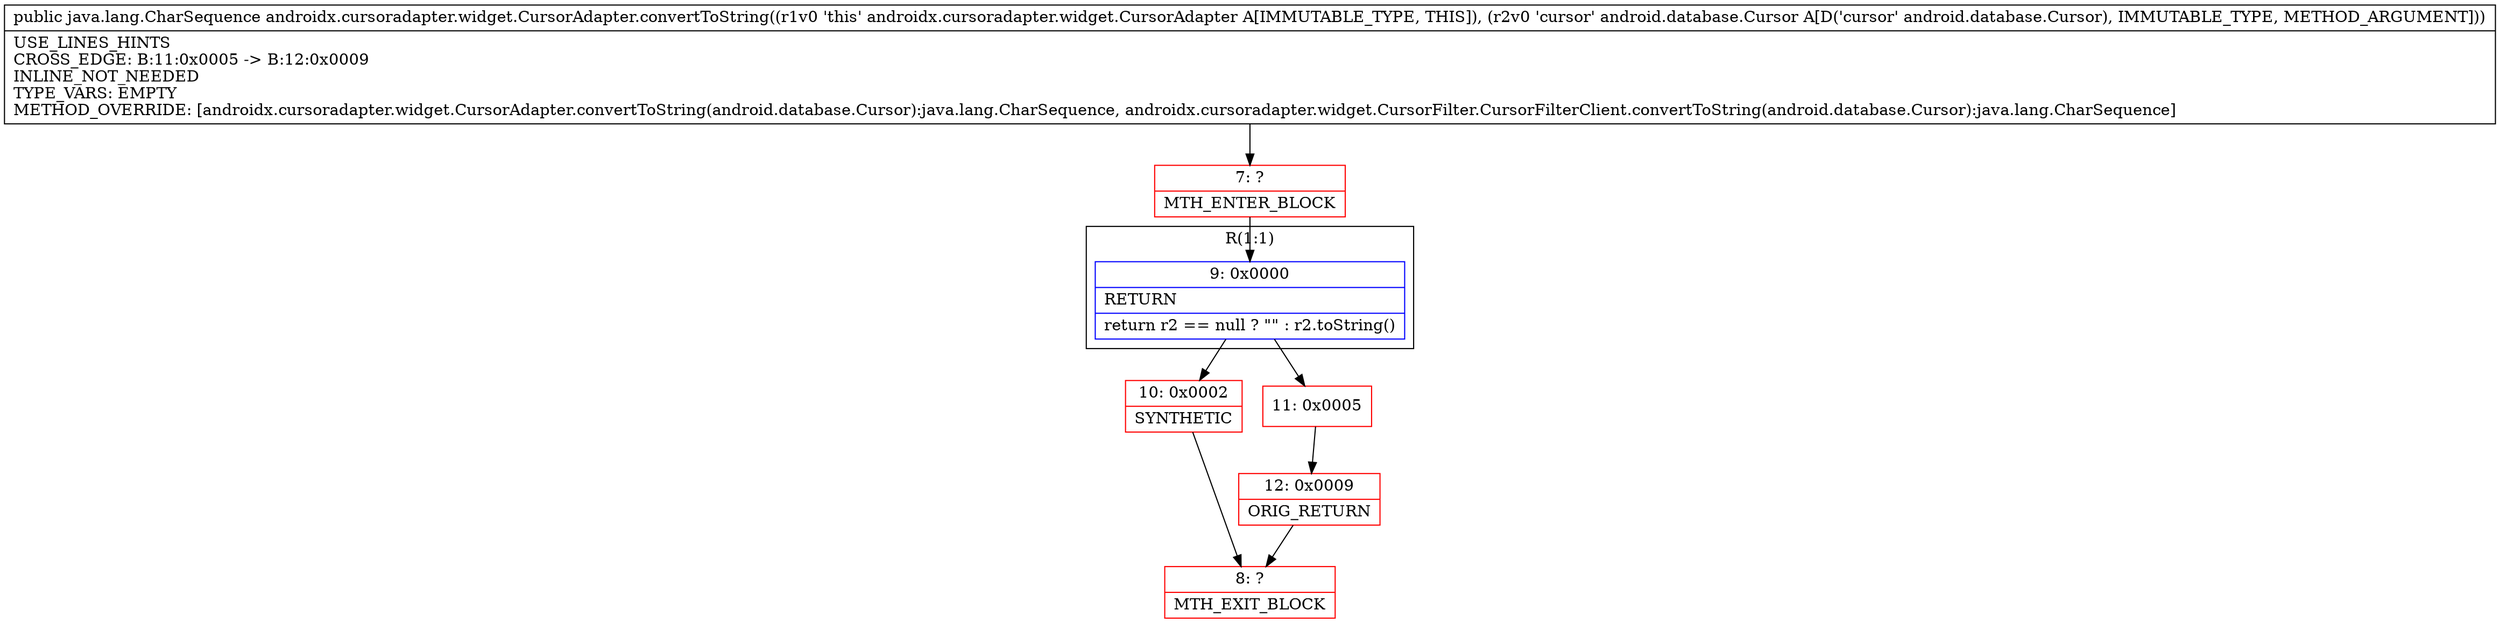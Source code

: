 digraph "CFG forandroidx.cursoradapter.widget.CursorAdapter.convertToString(Landroid\/database\/Cursor;)Ljava\/lang\/CharSequence;" {
subgraph cluster_Region_1588450659 {
label = "R(1:1)";
node [shape=record,color=blue];
Node_9 [shape=record,label="{9\:\ 0x0000|RETURN\l|return r2 == null ? \"\" : r2.toString()\l}"];
}
Node_7 [shape=record,color=red,label="{7\:\ ?|MTH_ENTER_BLOCK\l}"];
Node_10 [shape=record,color=red,label="{10\:\ 0x0002|SYNTHETIC\l}"];
Node_8 [shape=record,color=red,label="{8\:\ ?|MTH_EXIT_BLOCK\l}"];
Node_11 [shape=record,color=red,label="{11\:\ 0x0005}"];
Node_12 [shape=record,color=red,label="{12\:\ 0x0009|ORIG_RETURN\l}"];
MethodNode[shape=record,label="{public java.lang.CharSequence androidx.cursoradapter.widget.CursorAdapter.convertToString((r1v0 'this' androidx.cursoradapter.widget.CursorAdapter A[IMMUTABLE_TYPE, THIS]), (r2v0 'cursor' android.database.Cursor A[D('cursor' android.database.Cursor), IMMUTABLE_TYPE, METHOD_ARGUMENT]))  | USE_LINES_HINTS\lCROSS_EDGE: B:11:0x0005 \-\> B:12:0x0009\lINLINE_NOT_NEEDED\lTYPE_VARS: EMPTY\lMETHOD_OVERRIDE: [androidx.cursoradapter.widget.CursorAdapter.convertToString(android.database.Cursor):java.lang.CharSequence, androidx.cursoradapter.widget.CursorFilter.CursorFilterClient.convertToString(android.database.Cursor):java.lang.CharSequence]\l}"];
MethodNode -> Node_7;Node_9 -> Node_10;
Node_9 -> Node_11;
Node_7 -> Node_9;
Node_10 -> Node_8;
Node_11 -> Node_12;
Node_12 -> Node_8;
}

